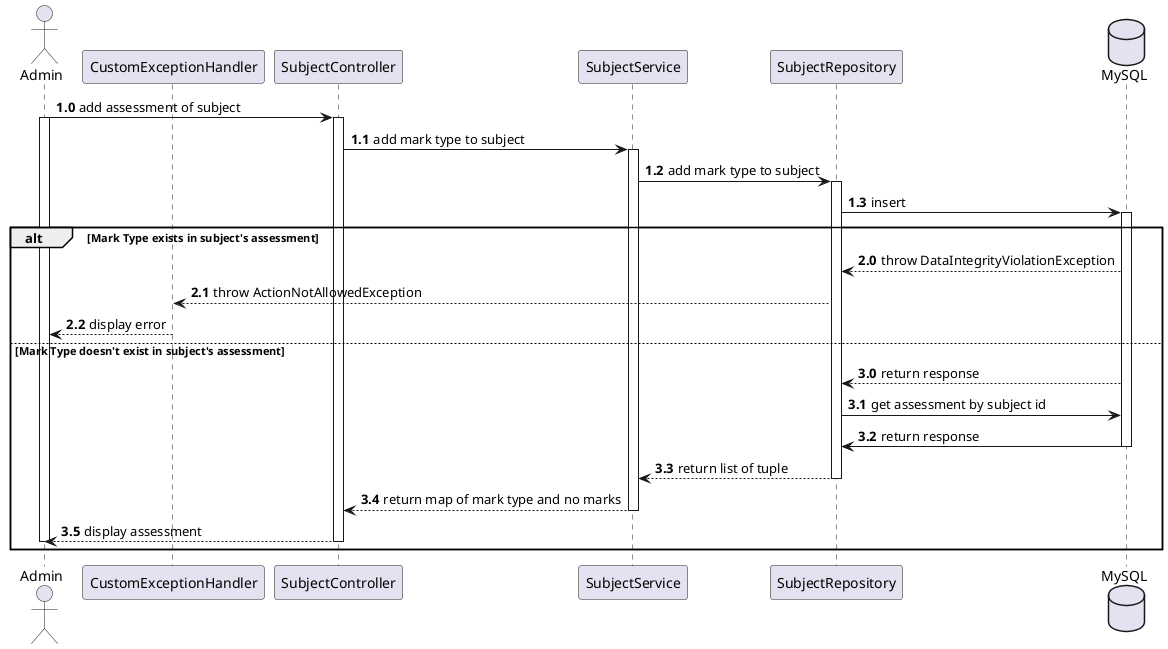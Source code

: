@startuml
Actor Admin
participant CustomExceptionHandler
participant SubjectController
participant SubjectService
participant SubjectRepository
database MySQL

autonumber 1.0
Admin -> SubjectController: add assessment of subject
activate Admin
activate SubjectController
SubjectController -> SubjectService: add mark type to subject

activate SubjectService
SubjectService -> SubjectRepository: add mark type to subject
activate SubjectRepository
SubjectRepository -> MySQL: insert
activate MySQL

autonumber 2.0
alt Mark Type exists in subject's assessment
    MySQL --> SubjectRepository: throw DataIntegrityViolationException
    SubjectRepository --> CustomExceptionHandler: throw ActionNotAllowedException
    CustomExceptionHandler --> Admin: display error
autonumber 3.0
else Mark Type doesn't exist in subject's assessment
    MySQL --> SubjectRepository: return response
    SubjectRepository -> MySQL: get assessment by subject id
    MySQL -> SubjectRepository: return response
    deactivate MySQL
    SubjectRepository --> SubjectService: return list of tuple
    deactivate SubjectRepository
    SubjectService --> SubjectController: return map of mark type and no marks
    deactivate SubjectService
    SubjectController --> Admin: display assessment
    deactivate SubjectController
    deactivate Admin
end


@enduml